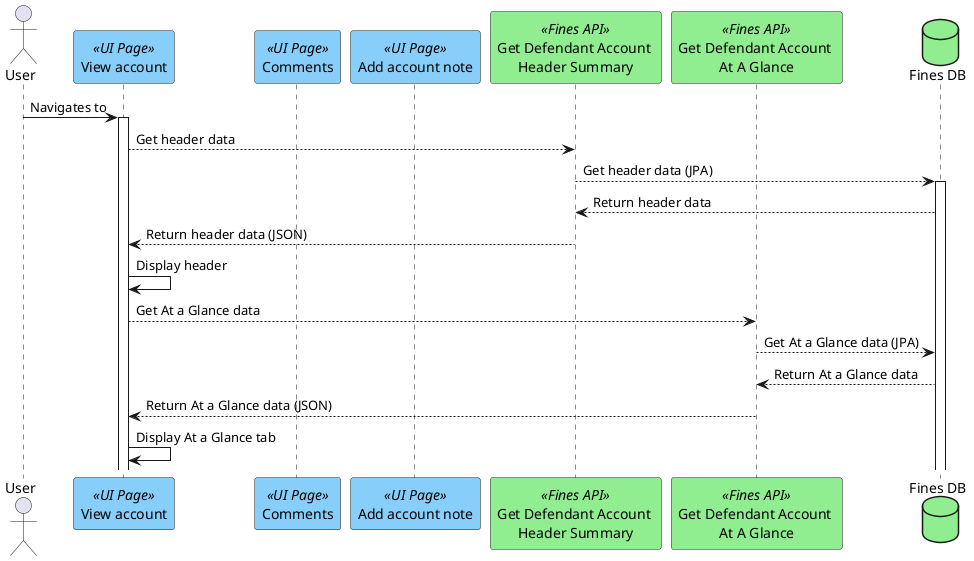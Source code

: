 @startuml
actor "User" as user
participant "View account" as viewAccount <<UI Page>> #lightskyblue
participant "Comments" as comments <<UI Page>> #lightskyblue
participant "Add account note" as addNote <<UI Page>> #lightskyblue
participant "Get Defendant Account \nHeader Summary" as getHeaderApi <<Fines API>> #lightgreen
participant "Get Defendant Account \nAt A Glance" as getAAGApi <<Fines API>> #lightgreen
database "Fines DB" as db #lightgreen

user ->  viewAccount ++ :Navigates to
viewAccount --> getHeaderApi : Get header data
getHeaderApi --> db ++ : Get header data (JPA)
db --> getHeaderApi : Return header data
getHeaderApi --> viewAccount : Return header data (JSON)
viewAccount -> viewAccount : Display header
viewAccount --> getAAGApi : Get At a Glance data
getAAGApi --> db : Get At a Glance data (JPA)
db --> getAAGApi : Return At a Glance data
getAAGApi --> viewAccount : Return At a Glance data (JSON)
viewAccount -> viewAccount : Display At a Glance tab


@enduml